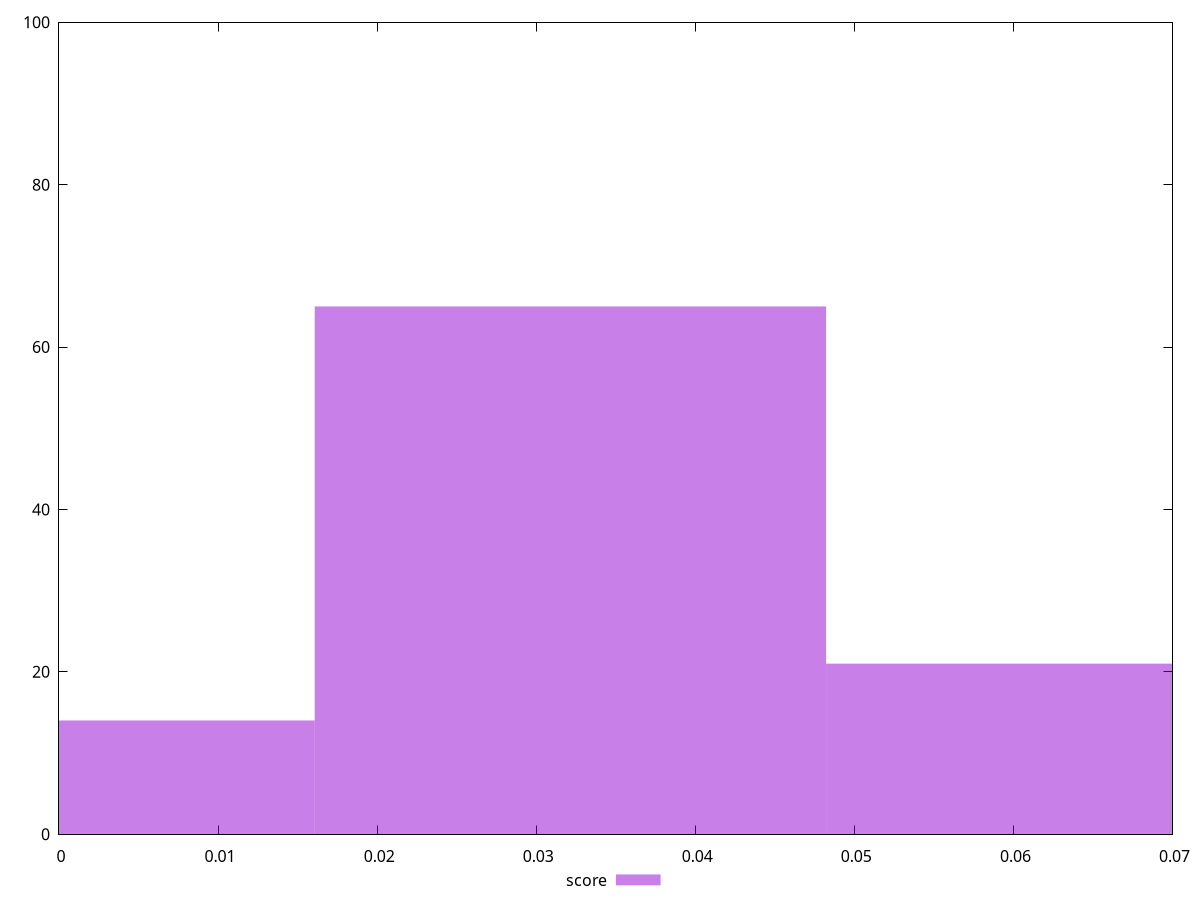 reset

$score <<EOF
0 14
0.0321496885137617 65
0.0642993770275234 21
EOF

set key outside below
set boxwidth 0.0321496885137617
set xrange [0:0.07]
set yrange [0:100]
set trange [0:100]
set style fill transparent solid 0.5 noborder
set terminal svg size 640, 490 enhanced background rgb 'white'
set output "report_00015_2021-02-09T16-11-33.973Z/largest-contentful-paint/samples/pages+cached+noadtech+nomedia/score/histogram.svg"

plot $score title "score" with boxes

reset
